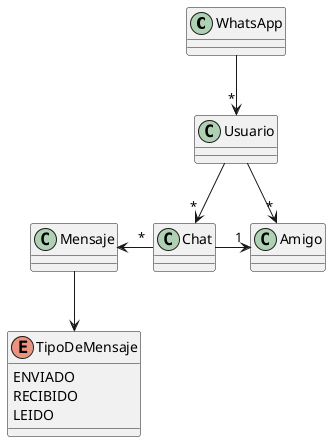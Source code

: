 @startuml
'https://plantuml.com/class-diagram

class WhatsApp {
}

WhatsApp -->"*" Usuario
Usuario --> "*"Amigo
Usuario --> "*" Chat
Chat -> "1" Amigo
Mensaje <- "*" Chat
Mensaje --> TipoDeMensaje
enum TipoDeMensaje{
    ENVIADO
    RECIBIDO
    LEIDO
}
@enduml